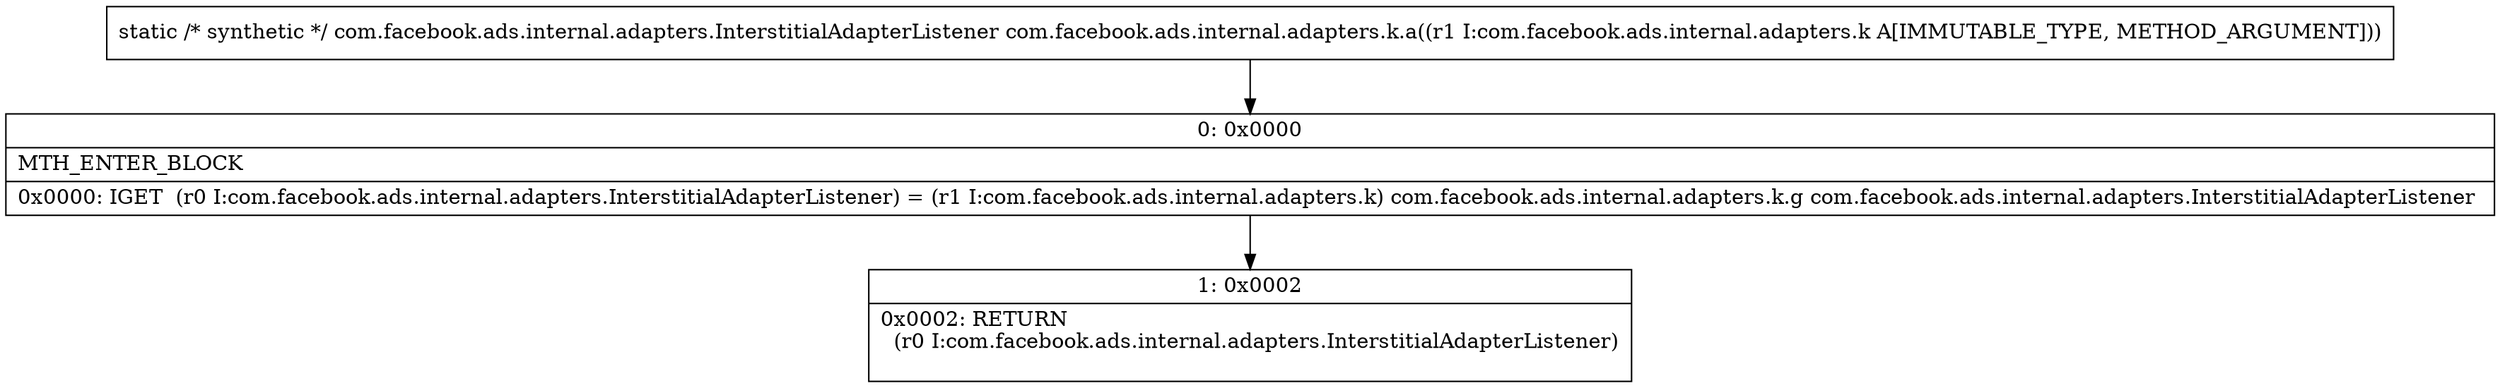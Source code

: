 digraph "CFG forcom.facebook.ads.internal.adapters.k.a(Lcom\/facebook\/ads\/internal\/adapters\/k;)Lcom\/facebook\/ads\/internal\/adapters\/InterstitialAdapterListener;" {
Node_0 [shape=record,label="{0\:\ 0x0000|MTH_ENTER_BLOCK\l|0x0000: IGET  (r0 I:com.facebook.ads.internal.adapters.InterstitialAdapterListener) = (r1 I:com.facebook.ads.internal.adapters.k) com.facebook.ads.internal.adapters.k.g com.facebook.ads.internal.adapters.InterstitialAdapterListener \l}"];
Node_1 [shape=record,label="{1\:\ 0x0002|0x0002: RETURN  \l  (r0 I:com.facebook.ads.internal.adapters.InterstitialAdapterListener)\l \l}"];
MethodNode[shape=record,label="{static \/* synthetic *\/ com.facebook.ads.internal.adapters.InterstitialAdapterListener com.facebook.ads.internal.adapters.k.a((r1 I:com.facebook.ads.internal.adapters.k A[IMMUTABLE_TYPE, METHOD_ARGUMENT])) }"];
MethodNode -> Node_0;
Node_0 -> Node_1;
}

